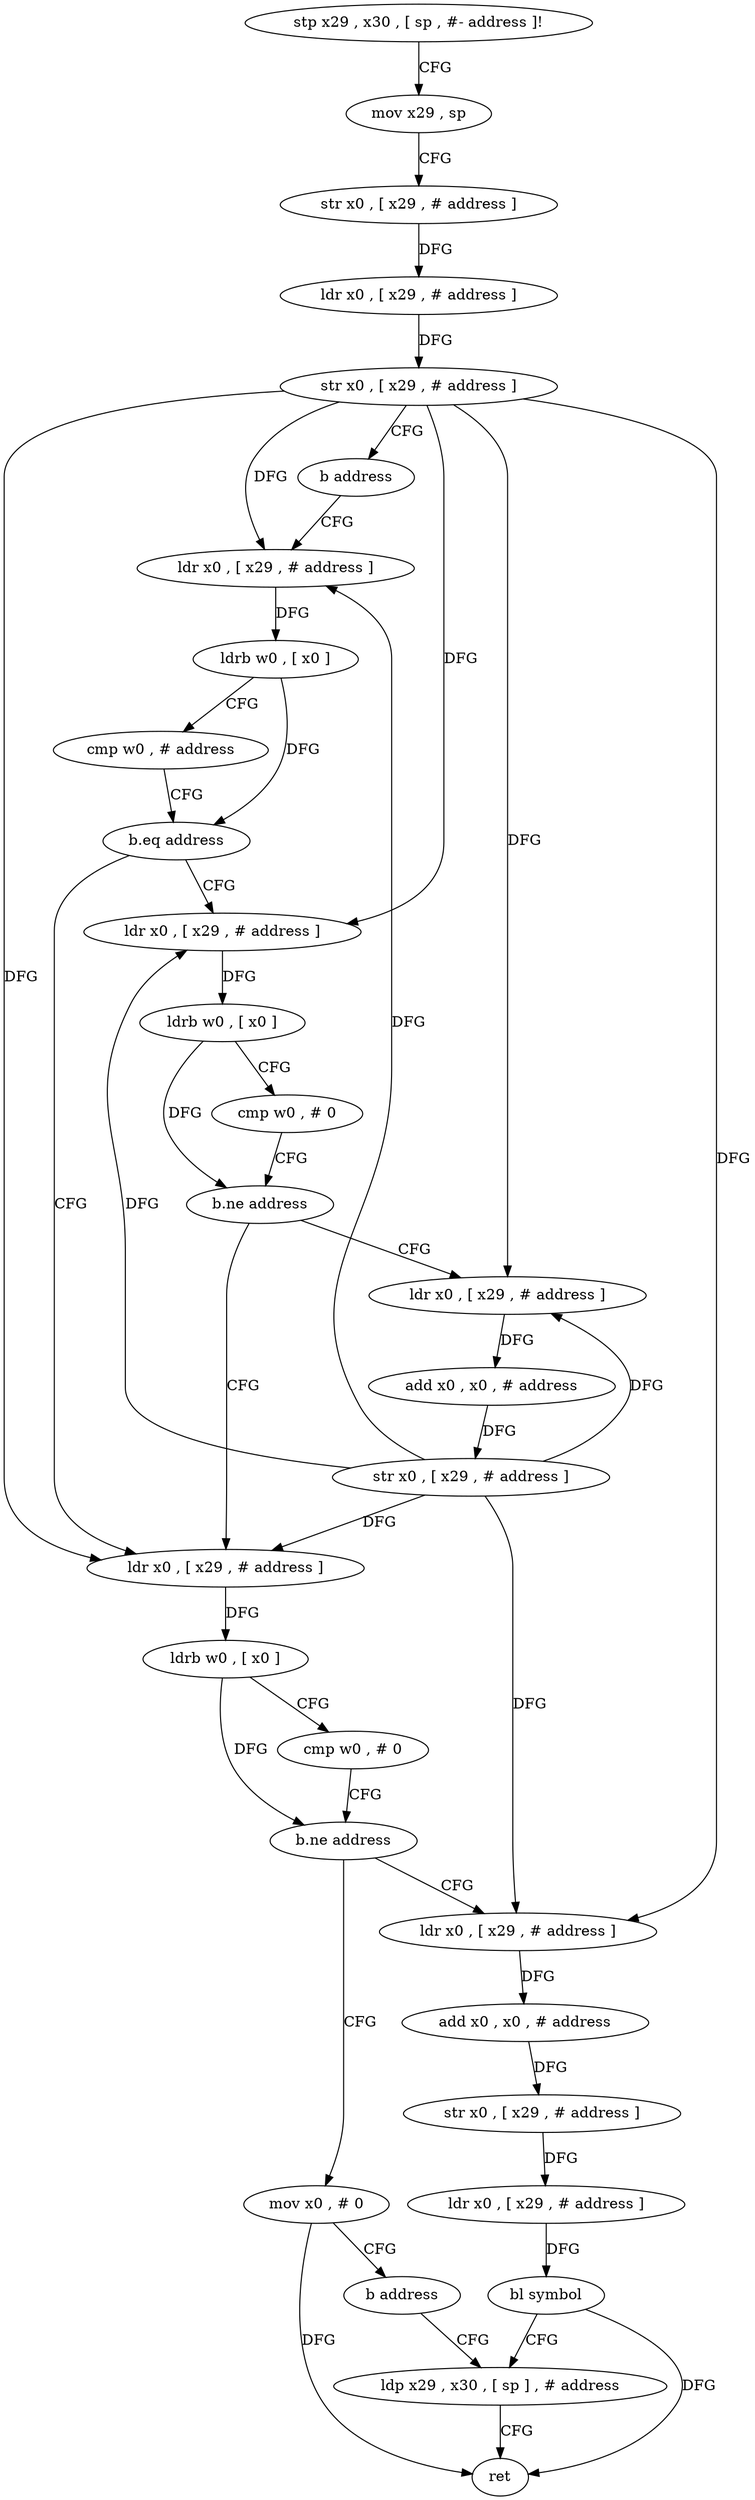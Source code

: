 digraph "func" {
"152512" [label = "stp x29 , x30 , [ sp , #- address ]!" ]
"152516" [label = "mov x29 , sp" ]
"152520" [label = "str x0 , [ x29 , # address ]" ]
"152524" [label = "ldr x0 , [ x29 , # address ]" ]
"152528" [label = "str x0 , [ x29 , # address ]" ]
"152532" [label = "b address" ]
"152548" [label = "ldr x0 , [ x29 , # address ]" ]
"152552" [label = "ldrb w0 , [ x0 ]" ]
"152556" [label = "cmp w0 , # address" ]
"152560" [label = "b.eq address" ]
"152580" [label = "ldr x0 , [ x29 , # address ]" ]
"152564" [label = "ldr x0 , [ x29 , # address ]" ]
"152584" [label = "ldrb w0 , [ x0 ]" ]
"152588" [label = "cmp w0 , # 0" ]
"152592" [label = "b.ne address" ]
"152604" [label = "ldr x0 , [ x29 , # address ]" ]
"152596" [label = "mov x0 , # 0" ]
"152568" [label = "ldrb w0 , [ x0 ]" ]
"152572" [label = "cmp w0 , # 0" ]
"152576" [label = "b.ne address" ]
"152536" [label = "ldr x0 , [ x29 , # address ]" ]
"152608" [label = "add x0 , x0 , # address" ]
"152612" [label = "str x0 , [ x29 , # address ]" ]
"152616" [label = "ldr x0 , [ x29 , # address ]" ]
"152620" [label = "bl symbol" ]
"152624" [label = "ldp x29 , x30 , [ sp ] , # address" ]
"152600" [label = "b address" ]
"152540" [label = "add x0 , x0 , # address" ]
"152544" [label = "str x0 , [ x29 , # address ]" ]
"152628" [label = "ret" ]
"152512" -> "152516" [ label = "CFG" ]
"152516" -> "152520" [ label = "CFG" ]
"152520" -> "152524" [ label = "DFG" ]
"152524" -> "152528" [ label = "DFG" ]
"152528" -> "152532" [ label = "CFG" ]
"152528" -> "152548" [ label = "DFG" ]
"152528" -> "152580" [ label = "DFG" ]
"152528" -> "152564" [ label = "DFG" ]
"152528" -> "152604" [ label = "DFG" ]
"152528" -> "152536" [ label = "DFG" ]
"152532" -> "152548" [ label = "CFG" ]
"152548" -> "152552" [ label = "DFG" ]
"152552" -> "152556" [ label = "CFG" ]
"152552" -> "152560" [ label = "DFG" ]
"152556" -> "152560" [ label = "CFG" ]
"152560" -> "152580" [ label = "CFG" ]
"152560" -> "152564" [ label = "CFG" ]
"152580" -> "152584" [ label = "DFG" ]
"152564" -> "152568" [ label = "DFG" ]
"152584" -> "152588" [ label = "CFG" ]
"152584" -> "152592" [ label = "DFG" ]
"152588" -> "152592" [ label = "CFG" ]
"152592" -> "152604" [ label = "CFG" ]
"152592" -> "152596" [ label = "CFG" ]
"152604" -> "152608" [ label = "DFG" ]
"152596" -> "152600" [ label = "CFG" ]
"152596" -> "152628" [ label = "DFG" ]
"152568" -> "152572" [ label = "CFG" ]
"152568" -> "152576" [ label = "DFG" ]
"152572" -> "152576" [ label = "CFG" ]
"152576" -> "152536" [ label = "CFG" ]
"152576" -> "152580" [ label = "CFG" ]
"152536" -> "152540" [ label = "DFG" ]
"152608" -> "152612" [ label = "DFG" ]
"152612" -> "152616" [ label = "DFG" ]
"152616" -> "152620" [ label = "DFG" ]
"152620" -> "152624" [ label = "CFG" ]
"152620" -> "152628" [ label = "DFG" ]
"152624" -> "152628" [ label = "CFG" ]
"152600" -> "152624" [ label = "CFG" ]
"152540" -> "152544" [ label = "DFG" ]
"152544" -> "152548" [ label = "DFG" ]
"152544" -> "152580" [ label = "DFG" ]
"152544" -> "152564" [ label = "DFG" ]
"152544" -> "152604" [ label = "DFG" ]
"152544" -> "152536" [ label = "DFG" ]
}
